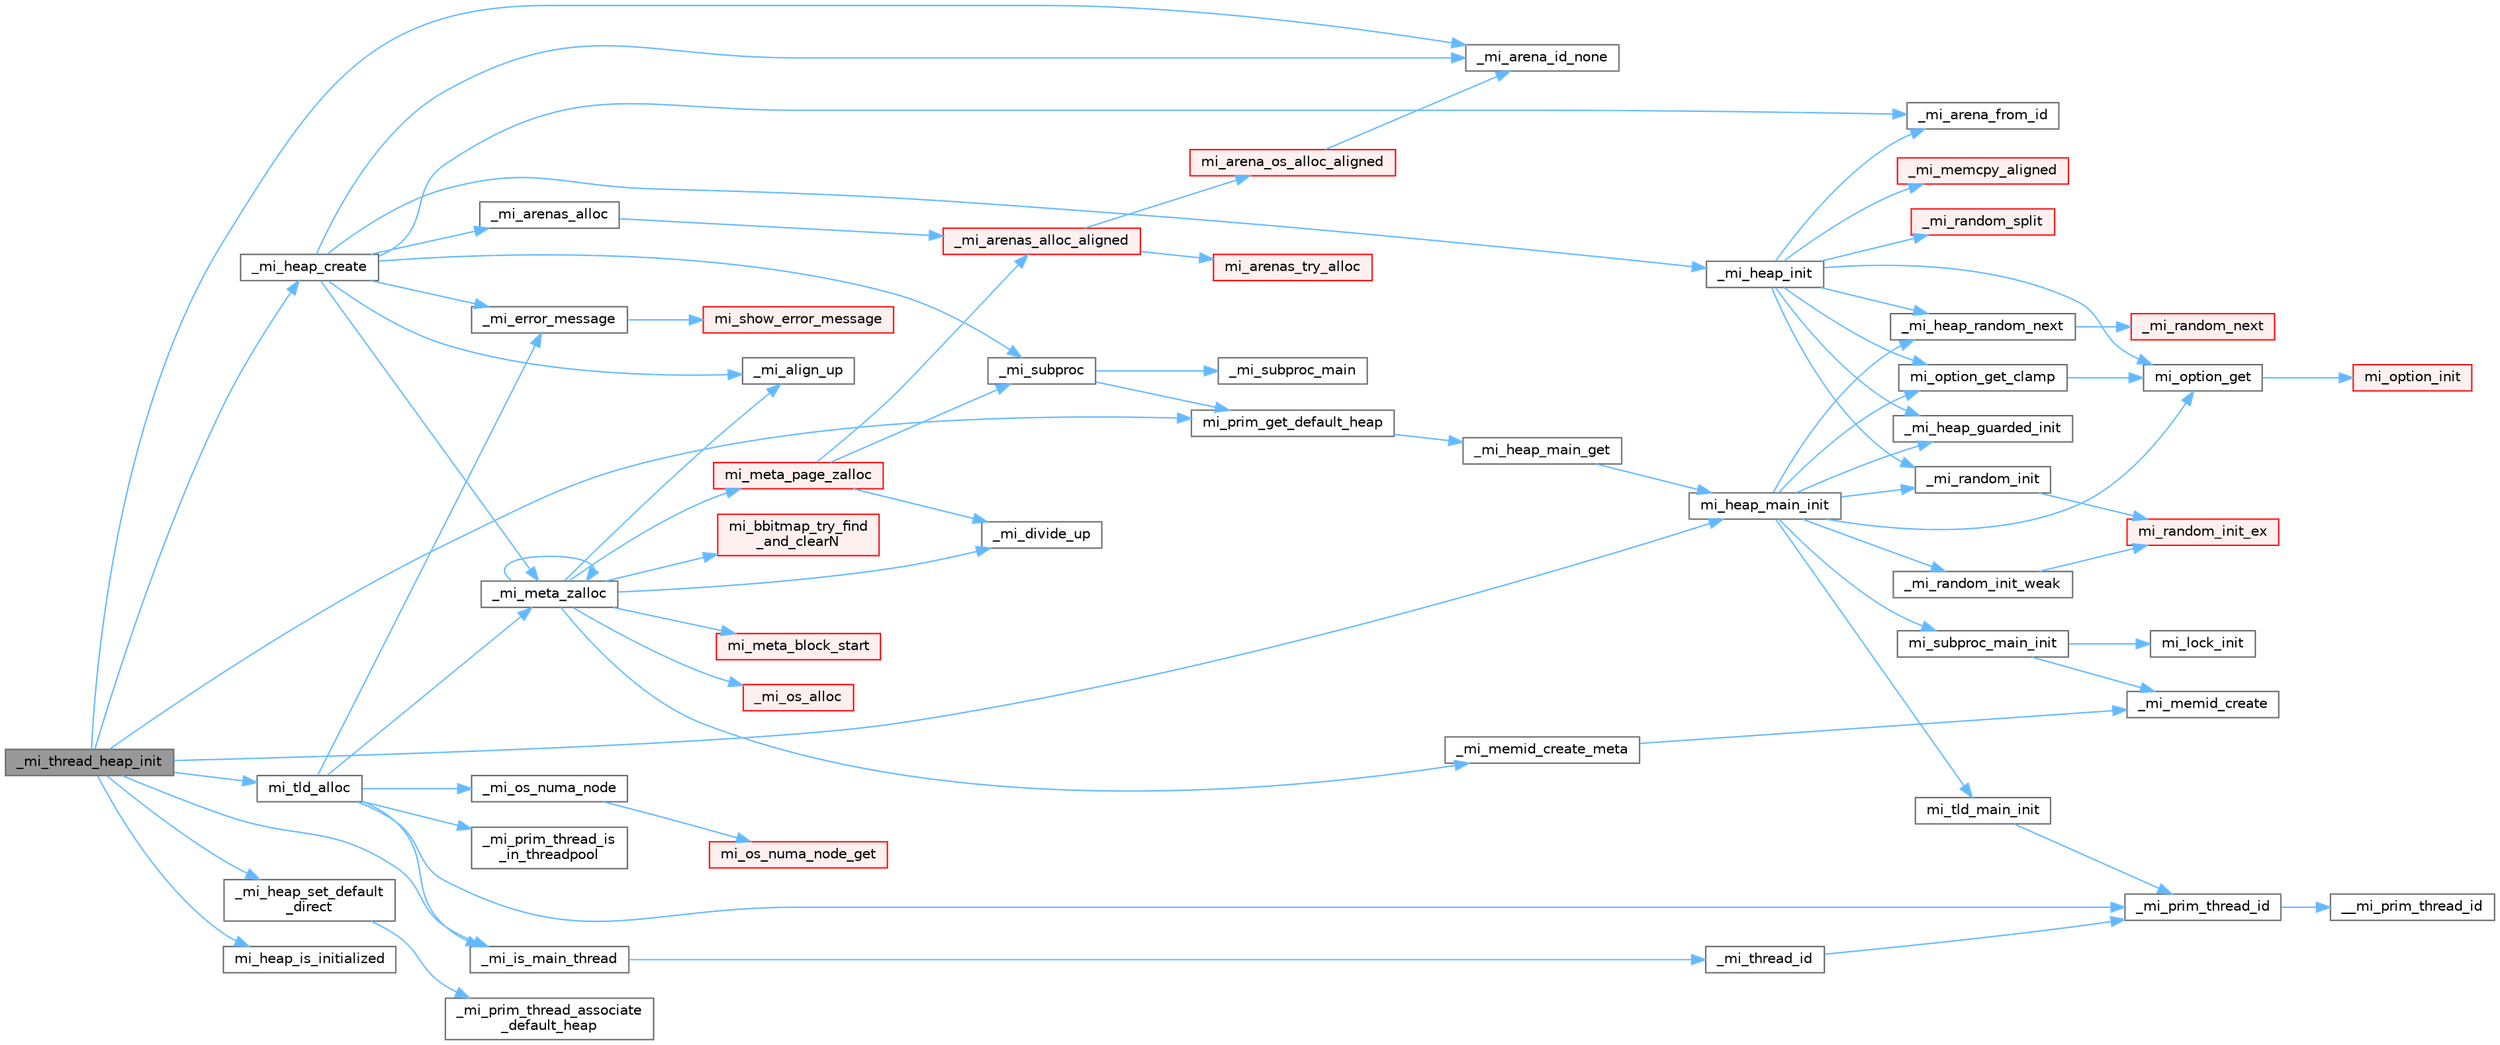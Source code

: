 digraph "_mi_thread_heap_init"
{
 // LATEX_PDF_SIZE
  bgcolor="transparent";
  edge [fontname=Helvetica,fontsize=10,labelfontname=Helvetica,labelfontsize=10];
  node [fontname=Helvetica,fontsize=10,shape=box,height=0.2,width=0.4];
  rankdir="LR";
  Node1 [id="Node000001",label="_mi_thread_heap_init",height=0.2,width=0.4,color="gray40", fillcolor="grey60", style="filled", fontcolor="black",tooltip=" "];
  Node1 -> Node2 [id="edge73_Node000001_Node000002",color="steelblue1",style="solid",tooltip=" "];
  Node2 [id="Node000002",label="_mi_arena_id_none",height=0.2,width=0.4,color="grey40", fillcolor="white", style="filled",URL="$arena_8c.html#a3f182e53b3afc059fe50cb4ad6756dc1",tooltip=" "];
  Node1 -> Node3 [id="edge74_Node000001_Node000003",color="steelblue1",style="solid",tooltip=" "];
  Node3 [id="Node000003",label="_mi_heap_create",height=0.2,width=0.4,color="grey40", fillcolor="white", style="filled",URL="$heap_8c.html#ab157bb90e19404331b916893a0ad27a2",tooltip=" "];
  Node3 -> Node4 [id="edge75_Node000003_Node000004",color="steelblue1",style="solid",tooltip=" "];
  Node4 [id="Node000004",label="_mi_align_up",height=0.2,width=0.4,color="grey40", fillcolor="white", style="filled",URL="$_e_a_s_t_l_2packages_2mimalloc_2include_2mimalloc_2internal_8h.html#a7f35944d44d8a16365072023dd19e0da",tooltip=" "];
  Node3 -> Node5 [id="edge76_Node000003_Node000005",color="steelblue1",style="solid",tooltip=" "];
  Node5 [id="Node000005",label="_mi_arena_from_id",height=0.2,width=0.4,color="grey40", fillcolor="white", style="filled",URL="$arena_8c.html#a3b9deaaeb6e6725448b686d3025260ef",tooltip=" "];
  Node3 -> Node2 [id="edge77_Node000003_Node000002",color="steelblue1",style="solid",tooltip=" "];
  Node3 -> Node6 [id="edge78_Node000003_Node000006",color="steelblue1",style="solid",tooltip=" "];
  Node6 [id="Node000006",label="_mi_arenas_alloc",height=0.2,width=0.4,color="grey40", fillcolor="white", style="filled",URL="$arena_8c.html#aef9cc60b19204b141072ef923ee3d76f",tooltip=" "];
  Node6 -> Node7 [id="edge79_Node000006_Node000007",color="steelblue1",style="solid",tooltip=" "];
  Node7 [id="Node000007",label="_mi_arenas_alloc_aligned",height=0.2,width=0.4,color="red", fillcolor="#FFF0F0", style="filled",URL="$arena_8c.html#ac3ca9c0300ae2a2e700ec85ebe85d461",tooltip=" "];
  Node7 -> Node8 [id="edge80_Node000007_Node000008",color="steelblue1",style="solid",tooltip=" "];
  Node8 [id="Node000008",label="mi_arena_os_alloc_aligned",height=0.2,width=0.4,color="red", fillcolor="#FFF0F0", style="filled",URL="$arena_8c.html#a2006e5e5adff15eb41bb9ab90570fbe2",tooltip=" "];
  Node8 -> Node2 [id="edge81_Node000008_Node000002",color="steelblue1",style="solid",tooltip=" "];
  Node7 -> Node95 [id="edge82_Node000007_Node000095",color="steelblue1",style="solid",tooltip=" "];
  Node95 [id="Node000095",label="mi_arenas_try_alloc",height=0.2,width=0.4,color="red", fillcolor="#FFF0F0", style="filled",URL="$arena_8c.html#a7bb972f39f5597d5721a9a2f8139fdf8",tooltip=" "];
  Node3 -> Node139 [id="edge83_Node000003_Node000139",color="steelblue1",style="solid",tooltip=" "];
  Node139 [id="Node000139",label="_mi_error_message",height=0.2,width=0.4,color="grey40", fillcolor="white", style="filled",URL="$options_8c.html#a2bebc073bcaac71658e57bb260c2e426",tooltip=" "];
  Node139 -> Node140 [id="edge84_Node000139_Node000140",color="steelblue1",style="solid",tooltip=" "];
  Node140 [id="Node000140",label="mi_show_error_message",height=0.2,width=0.4,color="red", fillcolor="#FFF0F0", style="filled",URL="$options_8c.html#a025f32c63014753e87fd7a579d2bb8aa",tooltip=" "];
  Node3 -> Node238 [id="edge85_Node000003_Node000238",color="steelblue1",style="solid",tooltip=" "];
  Node238 [id="Node000238",label="_mi_heap_init",height=0.2,width=0.4,color="grey40", fillcolor="white", style="filled",URL="$heap_8c.html#a699ed0543c15171845b3778021c7d1c2",tooltip=" "];
  Node238 -> Node5 [id="edge86_Node000238_Node000005",color="steelblue1",style="solid",tooltip=" "];
  Node238 -> Node107 [id="edge87_Node000238_Node000107",color="steelblue1",style="solid",tooltip=" "];
  Node107 [id="Node000107",label="_mi_heap_guarded_init",height=0.2,width=0.4,color="grey40", fillcolor="white", style="filled",URL="$_e_a_s_t_l_2packages_2mimalloc_2src_2init_8c.html#a70e3672a1e08dcb5e7e311d403693394",tooltip=" "];
  Node238 -> Node108 [id="edge88_Node000238_Node000108",color="steelblue1",style="solid",tooltip=" "];
  Node108 [id="Node000108",label="_mi_heap_random_next",height=0.2,width=0.4,color="grey40", fillcolor="white", style="filled",URL="$heap_8c.html#a68ddb5f2c595ea9d4e8d450342b4713c",tooltip=" "];
  Node108 -> Node109 [id="edge89_Node000108_Node000109",color="steelblue1",style="solid",tooltip=" "];
  Node109 [id="Node000109",label="_mi_random_next",height=0.2,width=0.4,color="red", fillcolor="#FFF0F0", style="filled",URL="$random_8c.html#ae7c0ab020aad85edd43240680cc4f76e",tooltip=" "];
  Node238 -> Node239 [id="edge90_Node000238_Node000239",color="steelblue1",style="solid",tooltip=" "];
  Node239 [id="Node000239",label="_mi_memcpy_aligned",height=0.2,width=0.4,color="red", fillcolor="#FFF0F0", style="filled",URL="$_e_a_s_t_l_2packages_2mimalloc_2include_2mimalloc_2internal_8h.html#a4dbcd4c6bee50fa4a3fb4b5e2a8d1438",tooltip=" "];
  Node238 -> Node114 [id="edge91_Node000238_Node000114",color="steelblue1",style="solid",tooltip=" "];
  Node114 [id="Node000114",label="_mi_random_init",height=0.2,width=0.4,color="grey40", fillcolor="white", style="filled",URL="$random_8c.html#aca9dc8a900f1b727e326063778b2eee1",tooltip=" "];
  Node114 -> Node115 [id="edge92_Node000114_Node000115",color="steelblue1",style="solid",tooltip=" "];
  Node115 [id="Node000115",label="mi_random_init_ex",height=0.2,width=0.4,color="red", fillcolor="#FFF0F0", style="filled",URL="$random_8c.html#ab23662b29a587205a8f597fa5a2e1de6",tooltip=" "];
  Node238 -> Node241 [id="edge93_Node000238_Node000241",color="steelblue1",style="solid",tooltip=" "];
  Node241 [id="Node000241",label="_mi_random_split",height=0.2,width=0.4,color="red", fillcolor="#FFF0F0", style="filled",URL="$random_8c.html#a9bcf114a9df83f1ff769d84eea98d0f6",tooltip=" "];
  Node238 -> Node24 [id="edge94_Node000238_Node000024",color="steelblue1",style="solid",tooltip=" "];
  Node24 [id="Node000024",label="mi_option_get",height=0.2,width=0.4,color="grey40", fillcolor="white", style="filled",URL="$group__options.html#ga7e8af195cc81d3fa64ccf2662caa565a",tooltip=" "];
  Node24 -> Node25 [id="edge95_Node000024_Node000025",color="steelblue1",style="solid",tooltip=" "];
  Node25 [id="Node000025",label="mi_option_init",height=0.2,width=0.4,color="red", fillcolor="#FFF0F0", style="filled",URL="$options_8c.html#a61970c5b942f29a5dea8a39742421cfe",tooltip=" "];
  Node238 -> Node83 [id="edge96_Node000238_Node000083",color="steelblue1",style="solid",tooltip=" "];
  Node83 [id="Node000083",label="mi_option_get_clamp",height=0.2,width=0.4,color="grey40", fillcolor="white", style="filled",URL="$group__options.html#ga96ad9c406338bd314cfe878cfc9bf723",tooltip=" "];
  Node83 -> Node24 [id="edge97_Node000083_Node000024",color="steelblue1",style="solid",tooltip=" "];
  Node3 -> Node243 [id="edge98_Node000003_Node000243",color="steelblue1",style="solid",tooltip=" "];
  Node243 [id="Node000243",label="_mi_meta_zalloc",height=0.2,width=0.4,color="grey40", fillcolor="white", style="filled",URL="$arena-meta_8c.html#a31a659497b10a801687c27c99ab780ae",tooltip=" "];
  Node243 -> Node4 [id="edge99_Node000243_Node000004",color="steelblue1",style="solid",tooltip=" "];
  Node243 -> Node132 [id="edge100_Node000243_Node000132",color="steelblue1",style="solid",tooltip=" "];
  Node132 [id="Node000132",label="_mi_divide_up",height=0.2,width=0.4,color="grey40", fillcolor="white", style="filled",URL="$_e_a_s_t_l_2packages_2mimalloc_2include_2mimalloc_2internal_8h.html#a693e5b64e9a4644c716974dda2395edc",tooltip=" "];
  Node243 -> Node244 [id="edge101_Node000243_Node000244",color="steelblue1",style="solid",tooltip=" "];
  Node244 [id="Node000244",label="_mi_memid_create_meta",height=0.2,width=0.4,color="grey40", fillcolor="white", style="filled",URL="$_e_a_s_t_l_2packages_2mimalloc_2include_2mimalloc_2internal_8h.html#abe6a939e19dc8bd746a6aaa6de9f1bf0",tooltip=" "];
  Node244 -> Node11 [id="edge102_Node000244_Node000011",color="steelblue1",style="solid",tooltip=" "];
  Node11 [id="Node000011",label="_mi_memid_create",height=0.2,width=0.4,color="grey40", fillcolor="white", style="filled",URL="$_e_a_s_t_l_2packages_2mimalloc_2include_2mimalloc_2internal_8h.html#a666352100ead3b22c4cd8ac803b1b1f8",tooltip=" "];
  Node243 -> Node243 [id="edge103_Node000243_Node000243",color="steelblue1",style="solid",tooltip=" "];
  Node243 -> Node245 [id="edge104_Node000243_Node000245",color="steelblue1",style="solid",tooltip=" "];
  Node245 [id="Node000245",label="_mi_os_alloc",height=0.2,width=0.4,color="red", fillcolor="#FFF0F0", style="filled",URL="$os_8c.html#adda37bbacbf064719f3398bc4c8de08f",tooltip=" "];
  Node243 -> Node194 [id="edge105_Node000243_Node000194",color="steelblue1",style="solid",tooltip=" "];
  Node194 [id="Node000194",label="mi_bbitmap_try_find\l_and_clearN",height=0.2,width=0.4,color="red", fillcolor="#FFF0F0", style="filled",URL="$bitmap_8h.html#a68973af6da3993bcf5f6e14bd5395e0e",tooltip=" "];
  Node243 -> Node246 [id="edge106_Node000243_Node000246",color="steelblue1",style="solid",tooltip=" "];
  Node246 [id="Node000246",label="mi_meta_block_start",height=0.2,width=0.4,color="red", fillcolor="#FFF0F0", style="filled",URL="$arena-meta_8c.html#aeece3fac418407c81bab2ef651ea35a6",tooltip=" "];
  Node243 -> Node247 [id="edge107_Node000243_Node000247",color="steelblue1",style="solid",tooltip=" "];
  Node247 [id="Node000247",label="mi_meta_page_zalloc",height=0.2,width=0.4,color="red", fillcolor="#FFF0F0", style="filled",URL="$arena-meta_8c.html#a2c5c527039fe8a63d9fdca08d1a83ba9",tooltip=" "];
  Node247 -> Node7 [id="edge108_Node000247_Node000007",color="steelblue1",style="solid",tooltip=" "];
  Node247 -> Node132 [id="edge109_Node000247_Node000132",color="steelblue1",style="solid",tooltip=" "];
  Node247 -> Node102 [id="edge110_Node000247_Node000102",color="steelblue1",style="solid",tooltip=" "];
  Node102 [id="Node000102",label="_mi_subproc",height=0.2,width=0.4,color="grey40", fillcolor="white", style="filled",URL="$_e_a_s_t_l_2packages_2mimalloc_2src_2init_8c.html#ad7ba0b811f08490a3e64e9a7b3a03486",tooltip=" "];
  Node102 -> Node103 [id="edge111_Node000102_Node000103",color="steelblue1",style="solid",tooltip=" "];
  Node103 [id="Node000103",label="_mi_subproc_main",height=0.2,width=0.4,color="grey40", fillcolor="white", style="filled",URL="$_e_a_s_t_l_2packages_2mimalloc_2src_2init_8c.html#ab41c4f33f8195e6f62d943dc4d0a8d8a",tooltip=" "];
  Node102 -> Node104 [id="edge112_Node000102_Node000104",color="steelblue1",style="solid",tooltip=" "];
  Node104 [id="Node000104",label="mi_prim_get_default_heap",height=0.2,width=0.4,color="grey40", fillcolor="white", style="filled",URL="$prim_8h.html#a986e62564728229db3ccecbd6e97fd98",tooltip=" "];
  Node104 -> Node105 [id="edge113_Node000104_Node000105",color="steelblue1",style="solid",tooltip=" "];
  Node105 [id="Node000105",label="_mi_heap_main_get",height=0.2,width=0.4,color="grey40", fillcolor="white", style="filled",URL="$_e_a_s_t_l_2packages_2mimalloc_2src_2init_8c.html#a1feeb4148fb048caf23361152895a55c",tooltip=" "];
  Node105 -> Node106 [id="edge114_Node000105_Node000106",color="steelblue1",style="solid",tooltip=" "];
  Node106 [id="Node000106",label="mi_heap_main_init",height=0.2,width=0.4,color="grey40", fillcolor="white", style="filled",URL="$_e_a_s_t_l_2packages_2mimalloc_2src_2init_8c.html#a5d8b12ae7942ecf3eb4e8ffd313a263a",tooltip=" "];
  Node106 -> Node107 [id="edge115_Node000106_Node000107",color="steelblue1",style="solid",tooltip=" "];
  Node106 -> Node108 [id="edge116_Node000106_Node000108",color="steelblue1",style="solid",tooltip=" "];
  Node106 -> Node114 [id="edge117_Node000106_Node000114",color="steelblue1",style="solid",tooltip=" "];
  Node106 -> Node127 [id="edge118_Node000106_Node000127",color="steelblue1",style="solid",tooltip=" "];
  Node127 [id="Node000127",label="_mi_random_init_weak",height=0.2,width=0.4,color="grey40", fillcolor="white", style="filled",URL="$random_8c.html#a6bfdbdbf180aa56ff5697e0f2e3ca49a",tooltip=" "];
  Node127 -> Node115 [id="edge119_Node000127_Node000115",color="steelblue1",style="solid",tooltip=" "];
  Node106 -> Node24 [id="edge120_Node000106_Node000024",color="steelblue1",style="solid",tooltip=" "];
  Node106 -> Node83 [id="edge121_Node000106_Node000083",color="steelblue1",style="solid",tooltip=" "];
  Node106 -> Node128 [id="edge122_Node000106_Node000128",color="steelblue1",style="solid",tooltip=" "];
  Node128 [id="Node000128",label="mi_subproc_main_init",height=0.2,width=0.4,color="grey40", fillcolor="white", style="filled",URL="$_e_a_s_t_l_2packages_2mimalloc_2src_2init_8c.html#a51b6f4fa5d8cbde3881bf41e2a9d7a73",tooltip=" "];
  Node128 -> Node11 [id="edge123_Node000128_Node000011",color="steelblue1",style="solid",tooltip=" "];
  Node128 -> Node129 [id="edge124_Node000128_Node000129",color="steelblue1",style="solid",tooltip=" "];
  Node129 [id="Node000129",label="mi_lock_init",height=0.2,width=0.4,color="grey40", fillcolor="white", style="filled",URL="$_e_a_s_t_l_2packages_2mimalloc_2include_2mimalloc_2atomic_8h.html#a0aad6b1ce67a3a8f2c712d86cadc125e",tooltip=" "];
  Node106 -> Node130 [id="edge125_Node000106_Node000130",color="steelblue1",style="solid",tooltip=" "];
  Node130 [id="Node000130",label="mi_tld_main_init",height=0.2,width=0.4,color="grey40", fillcolor="white", style="filled",URL="$_e_a_s_t_l_2packages_2mimalloc_2src_2init_8c.html#a5b314759773d0dc745240cdf90e7f1b0",tooltip=" "];
  Node130 -> Node43 [id="edge126_Node000130_Node000043",color="steelblue1",style="solid",tooltip=" "];
  Node43 [id="Node000043",label="_mi_prim_thread_id",height=0.2,width=0.4,color="grey40", fillcolor="white", style="filled",URL="$prim_8h.html#a3875c92cbb791d0a7c69bc1fd2df6804",tooltip=" "];
  Node43 -> Node44 [id="edge127_Node000043_Node000044",color="steelblue1",style="solid",tooltip=" "];
  Node44 [id="Node000044",label="__mi_prim_thread_id",height=0.2,width=0.4,color="grey40", fillcolor="white", style="filled",URL="$prim_8h.html#a42ea20cb0253ec21dff5f6770927df20",tooltip=" "];
  Node3 -> Node102 [id="edge128_Node000003_Node000102",color="steelblue1",style="solid",tooltip=" "];
  Node1 -> Node248 [id="edge129_Node000001_Node000248",color="steelblue1",style="solid",tooltip=" "];
  Node248 [id="Node000248",label="_mi_heap_set_default\l_direct",height=0.2,width=0.4,color="grey40", fillcolor="white", style="filled",URL="$_e_a_s_t_l_2packages_2mimalloc_2src_2init_8c.html#a96662339b7c5ce88bc64ce34ac3afd62",tooltip=" "];
  Node248 -> Node249 [id="edge130_Node000248_Node000249",color="steelblue1",style="solid",tooltip=" "];
  Node249 [id="Node000249",label="_mi_prim_thread_associate\l_default_heap",height=0.2,width=0.4,color="grey40", fillcolor="white", style="filled",URL="$windows_2prim_8c.html#a14b6be498e17cdf74c6b5cb38c2ec306",tooltip=" "];
  Node1 -> Node41 [id="edge131_Node000001_Node000041",color="steelblue1",style="solid",tooltip=" "];
  Node41 [id="Node000041",label="_mi_is_main_thread",height=0.2,width=0.4,color="grey40", fillcolor="white", style="filled",URL="$_e_a_s_t_l_2packages_2mimalloc_2src_2init_8c.html#a008e0a28e7c86b15a04094d595e2c327",tooltip=" "];
  Node41 -> Node42 [id="edge132_Node000041_Node000042",color="steelblue1",style="solid",tooltip=" "];
  Node42 [id="Node000042",label="_mi_thread_id",height=0.2,width=0.4,color="grey40", fillcolor="white", style="filled",URL="$_e_a_s_t_l_2packages_2mimalloc_2src_2init_8c.html#a43068a36d7dea6ccf1e3558a27e22993",tooltip=" "];
  Node42 -> Node43 [id="edge133_Node000042_Node000043",color="steelblue1",style="solid",tooltip=" "];
  Node1 -> Node250 [id="edge134_Node000001_Node000250",color="steelblue1",style="solid",tooltip=" "];
  Node250 [id="Node000250",label="mi_heap_is_initialized",height=0.2,width=0.4,color="grey40", fillcolor="white", style="filled",URL="$_e_a_s_t_l_2packages_2mimalloc_2include_2mimalloc_2internal_8h.html#a320c7d8a15c57974d3b105558a2a55e6",tooltip=" "];
  Node1 -> Node106 [id="edge135_Node000001_Node000106",color="steelblue1",style="solid",tooltip=" "];
  Node1 -> Node104 [id="edge136_Node000001_Node000104",color="steelblue1",style="solid",tooltip=" "];
  Node1 -> Node251 [id="edge137_Node000001_Node000251",color="steelblue1",style="solid",tooltip=" "];
  Node251 [id="Node000251",label="mi_tld_alloc",height=0.2,width=0.4,color="grey40", fillcolor="white", style="filled",URL="$_e_a_s_t_l_2packages_2mimalloc_2src_2init_8c.html#a69e326a3e850840d14a624a21cf66520",tooltip=" "];
  Node251 -> Node139 [id="edge138_Node000251_Node000139",color="steelblue1",style="solid",tooltip=" "];
  Node251 -> Node41 [id="edge139_Node000251_Node000041",color="steelblue1",style="solid",tooltip=" "];
  Node251 -> Node243 [id="edge140_Node000251_Node000243",color="steelblue1",style="solid",tooltip=" "];
  Node251 -> Node252 [id="edge141_Node000251_Node000252",color="steelblue1",style="solid",tooltip=" "];
  Node252 [id="Node000252",label="_mi_os_numa_node",height=0.2,width=0.4,color="grey40", fillcolor="white", style="filled",URL="$os_8c.html#a87bf5dee86fa26ec1cfb519539d1c7aa",tooltip=" "];
  Node252 -> Node253 [id="edge142_Node000252_Node000253",color="steelblue1",style="solid",tooltip=" "];
  Node253 [id="Node000253",label="mi_os_numa_node_get",height=0.2,width=0.4,color="red", fillcolor="#FFF0F0", style="filled",URL="$os_8c.html#a951856b6c151081805f4216eb8de02df",tooltip=" "];
  Node251 -> Node43 [id="edge143_Node000251_Node000043",color="steelblue1",style="solid",tooltip=" "];
  Node251 -> Node256 [id="edge144_Node000251_Node000256",color="steelblue1",style="solid",tooltip=" "];
  Node256 [id="Node000256",label="_mi_prim_thread_is\l_in_threadpool",height=0.2,width=0.4,color="grey40", fillcolor="white", style="filled",URL="$windows_2prim_8c.html#aeb1429fbac0d95c6d38a018007360ba4",tooltip=" "];
}
